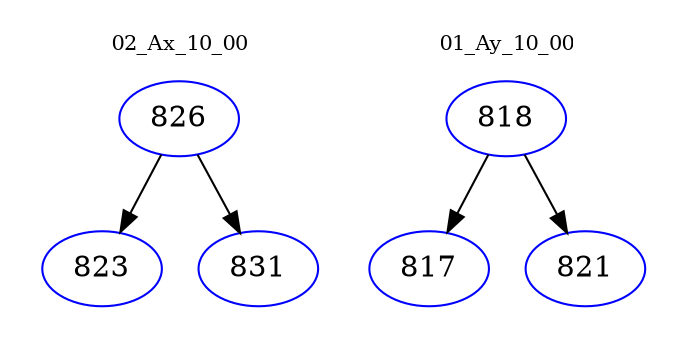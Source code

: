 digraph{
subgraph cluster_0 {
color = white
label = "02_Ax_10_00";
fontsize=10;
T0_826 [label="826", color="blue"]
T0_826 -> T0_823 [color="black"]
T0_823 [label="823", color="blue"]
T0_826 -> T0_831 [color="black"]
T0_831 [label="831", color="blue"]
}
subgraph cluster_1 {
color = white
label = "01_Ay_10_00";
fontsize=10;
T1_818 [label="818", color="blue"]
T1_818 -> T1_817 [color="black"]
T1_817 [label="817", color="blue"]
T1_818 -> T1_821 [color="black"]
T1_821 [label="821", color="blue"]
}
}

